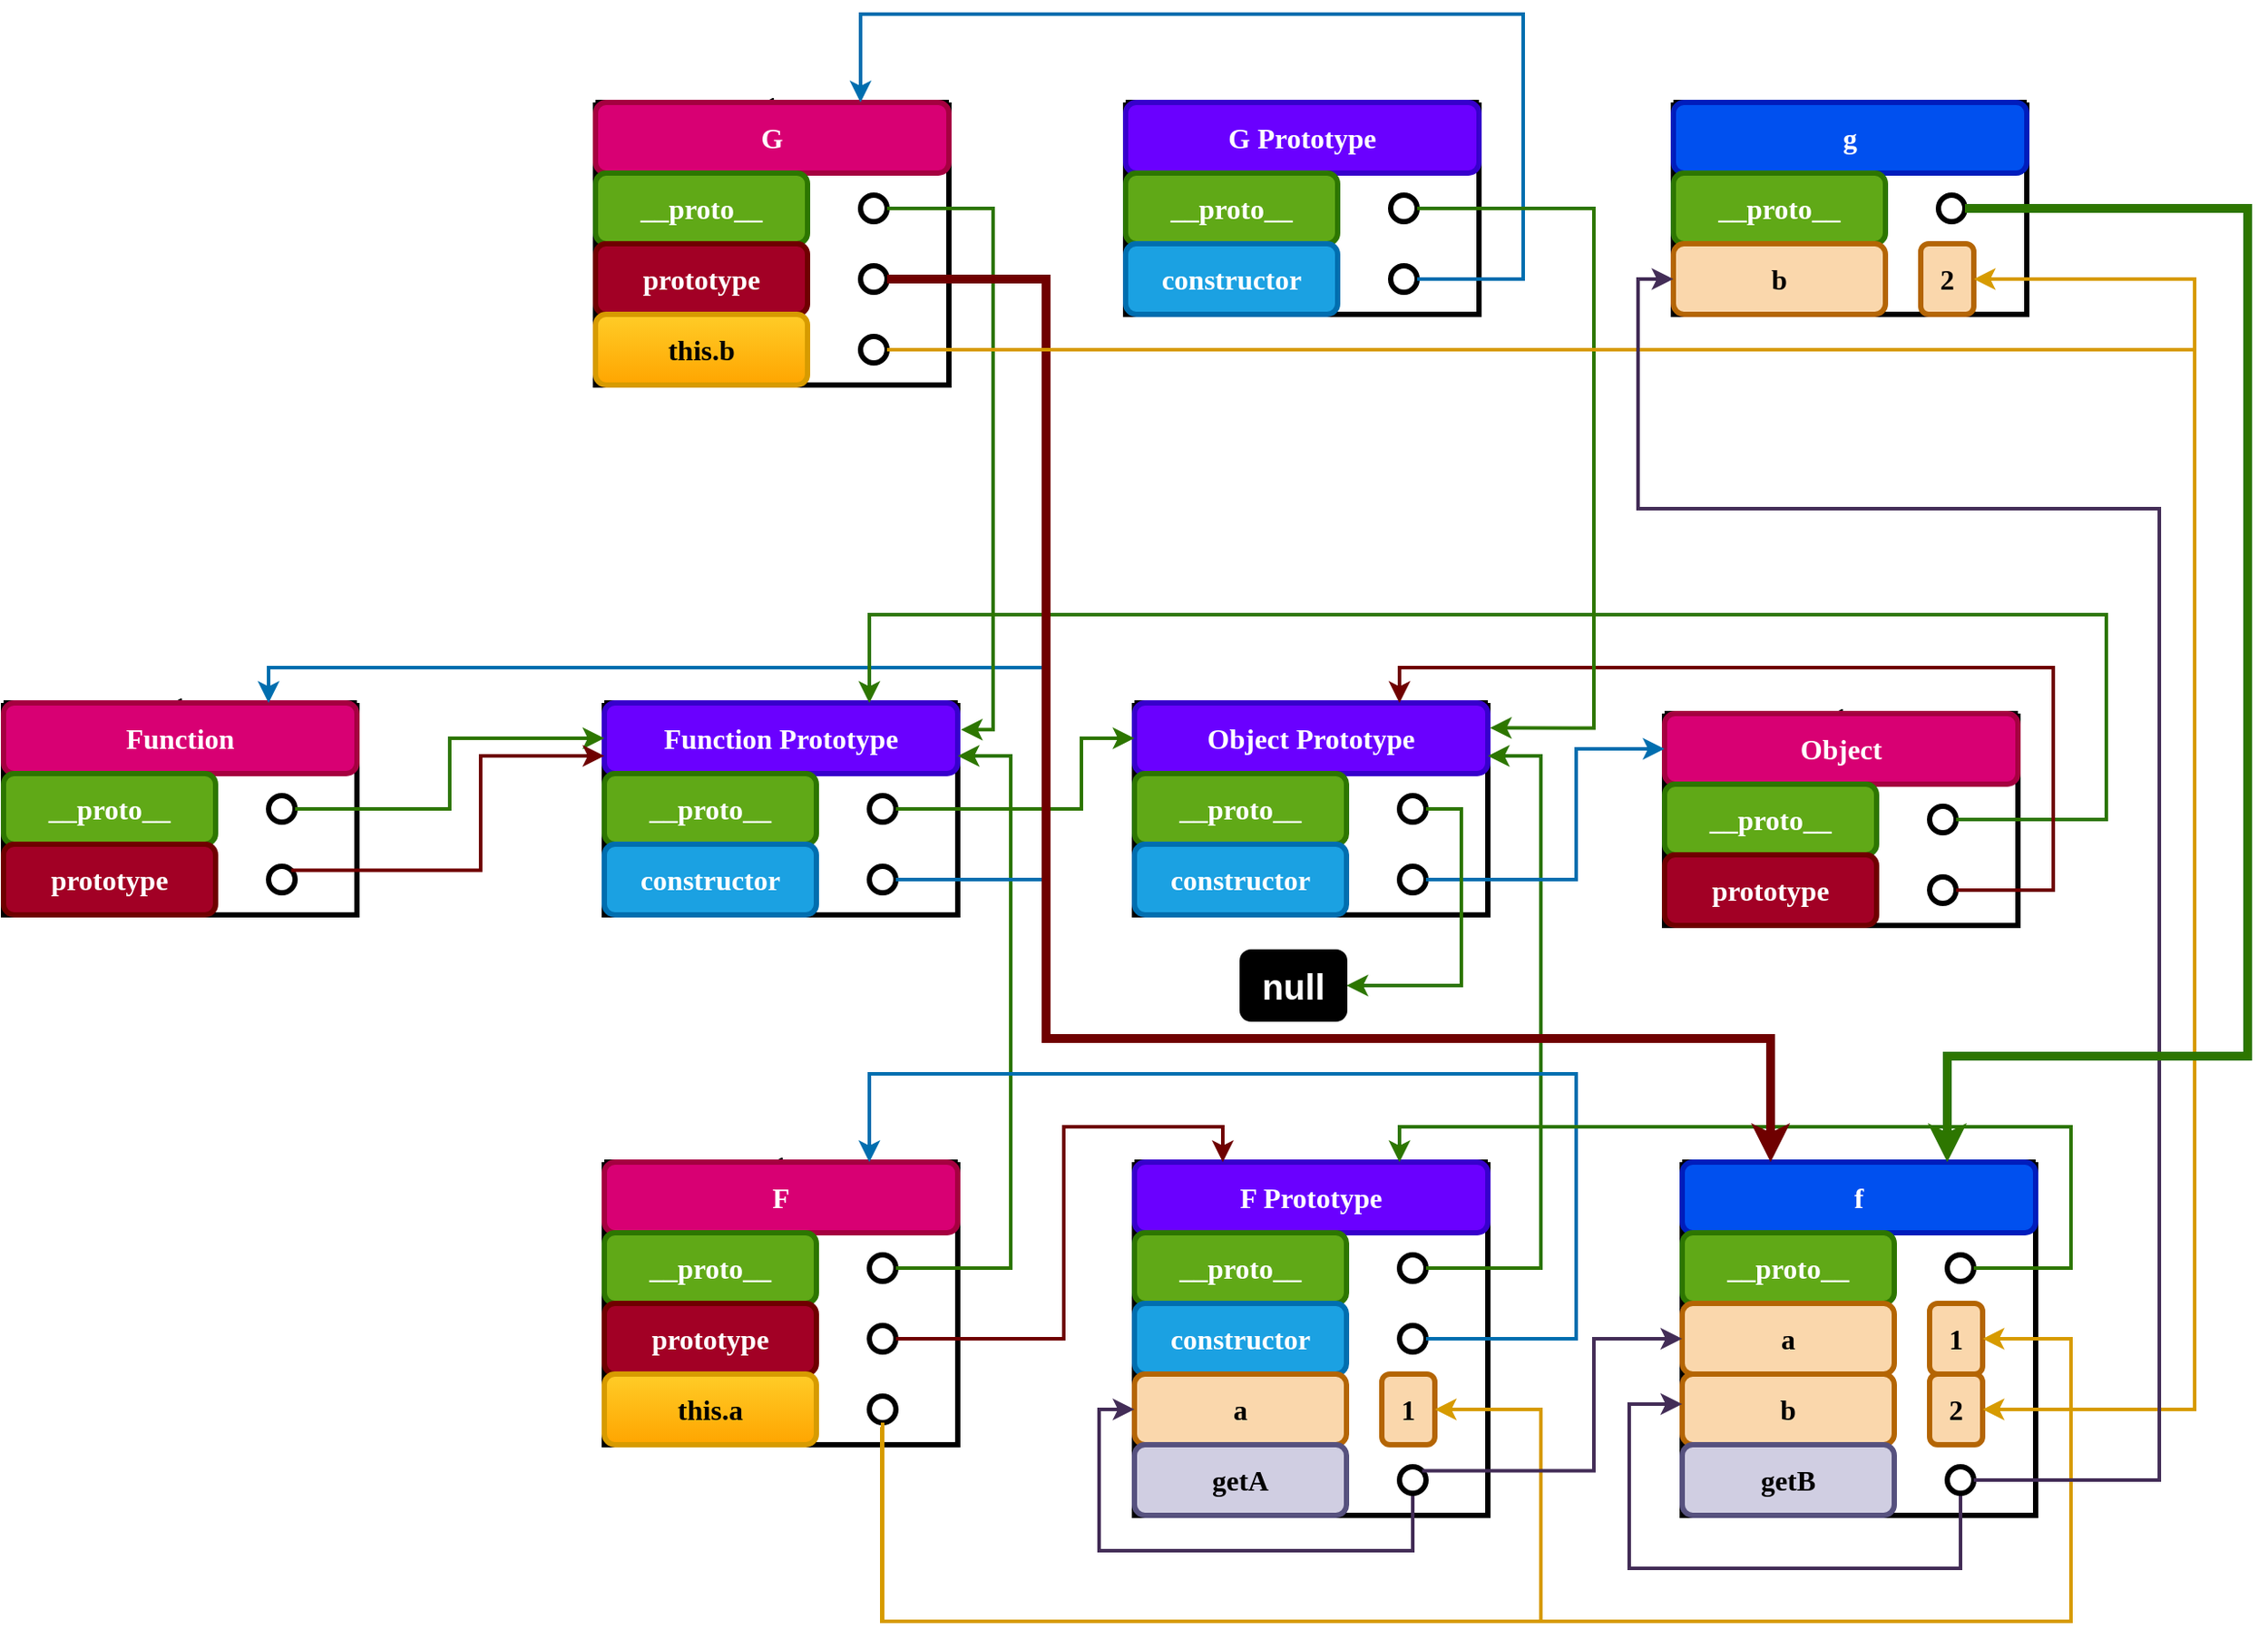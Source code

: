 <mxfile version="20.2.3" type="device"><diagram id="n_WjKd1nnvF8ycyUarN4" name="第 1 页"><mxGraphModel dx="2238" dy="2251" grid="1" gridSize="10" guides="1" tooltips="1" connect="1" arrows="1" fold="1" page="1" pageScale="1" pageWidth="827" pageHeight="1169" math="0" shadow="0"><root><mxCell id="0"/><mxCell id="1" parent="0"/><mxCell id="E_e8ciNf-8oZxSXFVlRb-131" value="" style="swimlane;startSize=0;fontFamily=Lucida Console;fontSize=11;fontColor=default;strokeWidth=3;" parent="1" vertex="1"><mxGeometry x="950" y="-390" width="200" height="200" as="geometry"/></mxCell><mxCell id="E_e8ciNf-8oZxSXFVlRb-132" value="F Prototype" style="rounded=1;whiteSpace=wrap;html=1;fontFamily=Lucida Console;fontSize=16;fontColor=#ffffff;strokeWidth=3;fillColor=#6a00ff;strokeColor=#3700CC;fontStyle=1" parent="E_e8ciNf-8oZxSXFVlRb-131" vertex="1"><mxGeometry width="200" height="40" as="geometry"/></mxCell><mxCell id="E_e8ciNf-8oZxSXFVlRb-133" value="__proto__" style="rounded=1;whiteSpace=wrap;html=1;fontFamily=Lucida Console;fontSize=16;fontColor=#ffffff;strokeWidth=3;fillColor=#60a917;strokeColor=#2D7600;fontStyle=1" parent="E_e8ciNf-8oZxSXFVlRb-131" vertex="1"><mxGeometry y="40" width="120" height="40" as="geometry"/></mxCell><mxCell id="E_e8ciNf-8oZxSXFVlRb-136" value="constructor" style="rounded=1;whiteSpace=wrap;html=1;fontFamily=Lucida Console;fontSize=16;fontColor=#ffffff;strokeWidth=3;fillColor=#1ba1e2;strokeColor=#006EAF;fontStyle=1" parent="E_e8ciNf-8oZxSXFVlRb-131" vertex="1"><mxGeometry y="80" width="120" height="40" as="geometry"/></mxCell><mxCell id="E_e8ciNf-8oZxSXFVlRb-145" value="" style="ellipse;whiteSpace=wrap;html=1;aspect=fixed;fontFamily=Lucida Console;fontSize=16;fontColor=default;strokeWidth=3;" parent="E_e8ciNf-8oZxSXFVlRb-131" vertex="1"><mxGeometry x="150" y="52.5" width="15" height="15" as="geometry"/></mxCell><mxCell id="E_e8ciNf-8oZxSXFVlRb-146" value="" style="ellipse;whiteSpace=wrap;html=1;aspect=fixed;fontFamily=Lucida Console;fontSize=16;fontColor=default;strokeWidth=3;" parent="E_e8ciNf-8oZxSXFVlRb-131" vertex="1"><mxGeometry x="150" y="92.5" width="15" height="15" as="geometry"/></mxCell><mxCell id="E_e8ciNf-8oZxSXFVlRb-147" value="a" style="rounded=1;whiteSpace=wrap;html=1;fontFamily=Lucida Console;fontSize=16;strokeWidth=3;fillColor=#fad7ac;strokeColor=#b46504;fontStyle=1" parent="E_e8ciNf-8oZxSXFVlRb-131" vertex="1"><mxGeometry y="120" width="120" height="40" as="geometry"/></mxCell><mxCell id="E_e8ciNf-8oZxSXFVlRb-148" value="getA" style="rounded=1;whiteSpace=wrap;html=1;fontFamily=Lucida Console;fontSize=16;strokeWidth=3;fillColor=#d0cee2;strokeColor=#56517e;fontStyle=1" parent="E_e8ciNf-8oZxSXFVlRb-131" vertex="1"><mxGeometry y="160" width="120" height="40" as="geometry"/></mxCell><mxCell id="KfrmoGouHMxt3La75LfW-111" style="edgeStyle=orthogonalEdgeStyle;rounded=0;orthogonalLoop=1;jettySize=auto;html=1;exitX=0.5;exitY=1;exitDx=0;exitDy=0;entryX=0;entryY=0.5;entryDx=0;entryDy=0;fontSize=20;fontColor=#FFFFFF;strokeWidth=2;fillColor=#76608a;strokeColor=#432D57;" edge="1" parent="E_e8ciNf-8oZxSXFVlRb-131" source="KfrmoGouHMxt3La75LfW-4" target="E_e8ciNf-8oZxSXFVlRb-147"><mxGeometry relative="1" as="geometry"><Array as="points"><mxPoint x="158" y="220"/><mxPoint x="-20" y="220"/><mxPoint x="-20" y="140"/></Array></mxGeometry></mxCell><mxCell id="KfrmoGouHMxt3La75LfW-4" value="" style="ellipse;whiteSpace=wrap;html=1;aspect=fixed;fontFamily=Lucida Console;fontSize=16;fontColor=default;strokeWidth=3;" vertex="1" parent="E_e8ciNf-8oZxSXFVlRb-131"><mxGeometry x="150" y="172.5" width="15" height="15" as="geometry"/></mxCell><mxCell id="KfrmoGouHMxt3La75LfW-6" value="1" style="rounded=1;whiteSpace=wrap;html=1;fontFamily=Lucida Console;fontSize=16;strokeWidth=3;fillColor=#fad7ac;strokeColor=#b46504;fontStyle=1" vertex="1" parent="E_e8ciNf-8oZxSXFVlRb-131"><mxGeometry x="140" y="120" width="30" height="40" as="geometry"/></mxCell><mxCell id="E_e8ciNf-8oZxSXFVlRb-187" value="1" style="swimlane;startSize=0;fontFamily=Lucida Console;fontSize=11;fontColor=default;strokeWidth=3;" parent="1" vertex="1"><mxGeometry x="650" y="-390" width="200" height="160" as="geometry"/></mxCell><mxCell id="E_e8ciNf-8oZxSXFVlRb-188" value="F" style="rounded=1;whiteSpace=wrap;html=1;fontFamily=Lucida Console;fontSize=16;fontColor=#ffffff;strokeWidth=3;fillColor=#d80073;strokeColor=#A50040;fontStyle=1" parent="E_e8ciNf-8oZxSXFVlRb-187" vertex="1"><mxGeometry width="200" height="40" as="geometry"/></mxCell><mxCell id="E_e8ciNf-8oZxSXFVlRb-189" value="__proto__" style="rounded=1;whiteSpace=wrap;html=1;fontFamily=Lucida Console;fontSize=16;fontColor=#ffffff;strokeWidth=3;fillColor=#60a917;strokeColor=#2D7600;fontStyle=1" parent="E_e8ciNf-8oZxSXFVlRb-187" vertex="1"><mxGeometry y="40" width="120" height="40" as="geometry"/></mxCell><mxCell id="E_e8ciNf-8oZxSXFVlRb-190" value="prototype" style="rounded=1;whiteSpace=wrap;html=1;fontFamily=Lucida Console;fontSize=16;fontColor=#ffffff;strokeWidth=3;fillColor=#a20025;strokeColor=#6F0000;fontStyle=1" parent="E_e8ciNf-8oZxSXFVlRb-187" vertex="1"><mxGeometry y="80" width="120" height="40" as="geometry"/></mxCell><mxCell id="E_e8ciNf-8oZxSXFVlRb-191" value="" style="ellipse;whiteSpace=wrap;html=1;aspect=fixed;fontFamily=Lucida Console;fontSize=16;fontColor=default;strokeWidth=3;" parent="E_e8ciNf-8oZxSXFVlRb-187" vertex="1"><mxGeometry x="150" y="52.5" width="15" height="15" as="geometry"/></mxCell><mxCell id="E_e8ciNf-8oZxSXFVlRb-192" value="" style="ellipse;whiteSpace=wrap;html=1;aspect=fixed;fontFamily=Lucida Console;fontSize=16;fontColor=default;strokeWidth=3;" parent="E_e8ciNf-8oZxSXFVlRb-187" vertex="1"><mxGeometry x="150" y="92.5" width="15" height="15" as="geometry"/></mxCell><mxCell id="KfrmoGouHMxt3La75LfW-1" value="this.a" style="rounded=1;whiteSpace=wrap;html=1;fontFamily=Lucida Console;fontSize=16;strokeWidth=3;fillColor=#ffcd28;strokeColor=#d79b00;fontStyle=1;gradientColor=#ffa500;" vertex="1" parent="E_e8ciNf-8oZxSXFVlRb-187"><mxGeometry y="120" width="120" height="40" as="geometry"/></mxCell><mxCell id="KfrmoGouHMxt3La75LfW-5" value="" style="ellipse;whiteSpace=wrap;html=1;aspect=fixed;fontFamily=Lucida Console;fontSize=16;fontColor=default;strokeWidth=3;" vertex="1" parent="E_e8ciNf-8oZxSXFVlRb-187"><mxGeometry x="150" y="132.5" width="15" height="15" as="geometry"/></mxCell><mxCell id="E_e8ciNf-8oZxSXFVlRb-193" value="" style="swimlane;startSize=0;fontFamily=Lucida Console;fontSize=11;fontColor=default;strokeWidth=3;" parent="1" vertex="1"><mxGeometry x="1260" y="-390" width="200" height="200" as="geometry"/></mxCell><mxCell id="E_e8ciNf-8oZxSXFVlRb-194" value="f" style="rounded=1;whiteSpace=wrap;html=1;fontFamily=Lucida Console;fontSize=16;fontColor=#ffffff;strokeWidth=3;fillColor=#0050ef;strokeColor=#001DBC;fontStyle=1" parent="E_e8ciNf-8oZxSXFVlRb-193" vertex="1"><mxGeometry width="200" height="40" as="geometry"/></mxCell><mxCell id="E_e8ciNf-8oZxSXFVlRb-195" value="__proto__" style="rounded=1;whiteSpace=wrap;html=1;fontFamily=Lucida Console;fontSize=16;fontColor=#ffffff;strokeWidth=3;fillColor=#60a917;strokeColor=#2D7600;fontStyle=1" parent="E_e8ciNf-8oZxSXFVlRb-193" vertex="1"><mxGeometry y="40" width="120" height="40" as="geometry"/></mxCell><mxCell id="E_e8ciNf-8oZxSXFVlRb-197" value="" style="ellipse;whiteSpace=wrap;html=1;aspect=fixed;fontFamily=Lucida Console;fontSize=16;fontColor=default;strokeWidth=3;" parent="E_e8ciNf-8oZxSXFVlRb-193" vertex="1"><mxGeometry x="150" y="52.5" width="15" height="15" as="geometry"/></mxCell><mxCell id="KfrmoGouHMxt3La75LfW-8" value="a" style="rounded=1;whiteSpace=wrap;html=1;fontFamily=Lucida Console;fontSize=16;strokeWidth=3;fillColor=#fad7ac;strokeColor=#b46504;fontStyle=1" vertex="1" parent="E_e8ciNf-8oZxSXFVlRb-193"><mxGeometry y="80" width="120" height="40" as="geometry"/></mxCell><mxCell id="KfrmoGouHMxt3La75LfW-9" value="1" style="rounded=1;whiteSpace=wrap;html=1;fontFamily=Lucida Console;fontSize=16;strokeWidth=3;fillColor=#fad7ac;strokeColor=#b46504;fontStyle=1" vertex="1" parent="E_e8ciNf-8oZxSXFVlRb-193"><mxGeometry x="140" y="80" width="30" height="40" as="geometry"/></mxCell><mxCell id="KfrmoGouHMxt3La75LfW-127" value="b" style="rounded=1;whiteSpace=wrap;html=1;fontFamily=Lucida Console;fontSize=16;strokeWidth=3;fillColor=#fad7ac;strokeColor=#b46504;fontStyle=1" vertex="1" parent="E_e8ciNf-8oZxSXFVlRb-193"><mxGeometry y="120" width="120" height="40" as="geometry"/></mxCell><mxCell id="KfrmoGouHMxt3La75LfW-128" value="getB" style="rounded=1;whiteSpace=wrap;html=1;fontFamily=Lucida Console;fontSize=16;strokeWidth=3;fillColor=#d0cee2;strokeColor=#56517e;fontStyle=1" vertex="1" parent="E_e8ciNf-8oZxSXFVlRb-193"><mxGeometry y="160" width="120" height="40" as="geometry"/></mxCell><mxCell id="KfrmoGouHMxt3La75LfW-133" style="edgeStyle=orthogonalEdgeStyle;rounded=0;orthogonalLoop=1;jettySize=auto;html=1;exitX=0.5;exitY=1;exitDx=0;exitDy=0;entryX=0;entryY=0.685;entryDx=0;entryDy=0;entryPerimeter=0;fontSize=20;fontColor=#FFFFFF;strokeWidth=2;strokeColor=#432D57;fillColor=#76608a;" edge="1" parent="E_e8ciNf-8oZxSXFVlRb-193" source="KfrmoGouHMxt3La75LfW-129" target="E_e8ciNf-8oZxSXFVlRb-193"><mxGeometry relative="1" as="geometry"><Array as="points"><mxPoint x="158" y="230"/><mxPoint x="-30" y="230"/><mxPoint x="-30" y="137"/></Array></mxGeometry></mxCell><mxCell id="KfrmoGouHMxt3La75LfW-129" value="" style="ellipse;whiteSpace=wrap;html=1;aspect=fixed;fontFamily=Lucida Console;fontSize=16;fontColor=default;strokeWidth=3;" vertex="1" parent="E_e8ciNf-8oZxSXFVlRb-193"><mxGeometry x="150" y="172.5" width="15" height="15" as="geometry"/></mxCell><mxCell id="KfrmoGouHMxt3La75LfW-130" value="2" style="rounded=1;whiteSpace=wrap;html=1;fontFamily=Lucida Console;fontSize=16;strokeWidth=3;fillColor=#fad7ac;strokeColor=#b46504;fontStyle=1" vertex="1" parent="E_e8ciNf-8oZxSXFVlRb-193"><mxGeometry x="140" y="120" width="30" height="40" as="geometry"/></mxCell><mxCell id="KfrmoGouHMxt3La75LfW-7" style="edgeStyle=orthogonalEdgeStyle;rounded=0;orthogonalLoop=1;jettySize=auto;html=1;entryX=1;entryY=0.5;entryDx=0;entryDy=0;strokeWidth=2;fillColor=#ffcd28;gradientColor=#ffa500;strokeColor=#d79b00;" edge="1" parent="1" target="KfrmoGouHMxt3La75LfW-6"><mxGeometry relative="1" as="geometry"><mxPoint x="807" y="-240" as="sourcePoint"/><Array as="points"><mxPoint x="807" y="-130"/><mxPoint x="1180" y="-130"/><mxPoint x="1180" y="-250"/></Array></mxGeometry></mxCell><mxCell id="KfrmoGouHMxt3La75LfW-11" style="edgeStyle=orthogonalEdgeStyle;rounded=0;orthogonalLoop=1;jettySize=auto;html=1;exitX=0.5;exitY=1;exitDx=0;exitDy=0;entryX=1;entryY=0.5;entryDx=0;entryDy=0;strokeWidth=2;strokeColor=#d79b00;fillColor=#ffcd28;gradientColor=#ffa500;" edge="1" parent="1" source="KfrmoGouHMxt3La75LfW-5" target="KfrmoGouHMxt3La75LfW-9"><mxGeometry relative="1" as="geometry"><Array as="points"><mxPoint x="808" y="-130"/><mxPoint x="1480" y="-130"/><mxPoint x="1480" y="-290"/></Array></mxGeometry></mxCell><mxCell id="KfrmoGouHMxt3La75LfW-13" value="" style="swimlane;startSize=0;fontFamily=Lucida Console;fontSize=11;fontColor=default;strokeWidth=3;" vertex="1" parent="1"><mxGeometry x="950" y="-650" width="200" height="120" as="geometry"/></mxCell><mxCell id="KfrmoGouHMxt3La75LfW-14" value="Object Prototype" style="rounded=1;whiteSpace=wrap;html=1;fontFamily=Lucida Console;fontSize=16;fontColor=#ffffff;strokeWidth=3;fillColor=#6a00ff;strokeColor=#3700CC;fontStyle=1" vertex="1" parent="KfrmoGouHMxt3La75LfW-13"><mxGeometry width="200" height="40" as="geometry"/></mxCell><mxCell id="KfrmoGouHMxt3La75LfW-15" value="__proto__" style="rounded=1;whiteSpace=wrap;html=1;fontFamily=Lucida Console;fontSize=16;fontColor=#ffffff;strokeWidth=3;fillColor=#60a917;strokeColor=#2D7600;fontStyle=1" vertex="1" parent="KfrmoGouHMxt3La75LfW-13"><mxGeometry y="40" width="120" height="40" as="geometry"/></mxCell><mxCell id="KfrmoGouHMxt3La75LfW-16" value="constructor" style="rounded=1;whiteSpace=wrap;html=1;fontFamily=Lucida Console;fontSize=16;fontColor=#ffffff;strokeWidth=3;fillColor=#1ba1e2;strokeColor=#006EAF;fontStyle=1" vertex="1" parent="KfrmoGouHMxt3La75LfW-13"><mxGeometry y="80" width="120" height="40" as="geometry"/></mxCell><mxCell id="KfrmoGouHMxt3La75LfW-17" value="" style="ellipse;whiteSpace=wrap;html=1;aspect=fixed;fontFamily=Lucida Console;fontSize=16;fontColor=default;strokeWidth=3;" vertex="1" parent="KfrmoGouHMxt3La75LfW-13"><mxGeometry x="150" y="52.5" width="15" height="15" as="geometry"/></mxCell><mxCell id="KfrmoGouHMxt3La75LfW-18" value="" style="ellipse;whiteSpace=wrap;html=1;aspect=fixed;fontFamily=Lucida Console;fontSize=16;fontColor=default;strokeWidth=3;" vertex="1" parent="KfrmoGouHMxt3La75LfW-13"><mxGeometry x="150" y="92.5" width="15" height="15" as="geometry"/></mxCell><mxCell id="KfrmoGouHMxt3La75LfW-39" value="" style="swimlane;startSize=0;fontFamily=Lucida Console;fontSize=11;fontColor=default;strokeWidth=3;" vertex="1" parent="1"><mxGeometry x="650" y="-650" width="200" height="120" as="geometry"/></mxCell><mxCell id="KfrmoGouHMxt3La75LfW-40" value="Function Prototype" style="rounded=1;whiteSpace=wrap;html=1;fontFamily=Lucida Console;fontSize=16;fontColor=#ffffff;strokeWidth=3;fillColor=#6a00ff;strokeColor=#3700CC;fontStyle=1" vertex="1" parent="KfrmoGouHMxt3La75LfW-39"><mxGeometry width="200" height="40" as="geometry"/></mxCell><mxCell id="KfrmoGouHMxt3La75LfW-41" value="__proto__" style="rounded=1;whiteSpace=wrap;html=1;fontFamily=Lucida Console;fontSize=16;fontColor=#ffffff;strokeWidth=3;fillColor=#60a917;strokeColor=#2D7600;fontStyle=1" vertex="1" parent="KfrmoGouHMxt3La75LfW-39"><mxGeometry y="40" width="120" height="40" as="geometry"/></mxCell><mxCell id="KfrmoGouHMxt3La75LfW-42" value="constructor" style="rounded=1;whiteSpace=wrap;html=1;fontFamily=Lucida Console;fontSize=16;fontColor=#ffffff;strokeWidth=3;fillColor=#1ba1e2;strokeColor=#006EAF;fontStyle=1" vertex="1" parent="KfrmoGouHMxt3La75LfW-39"><mxGeometry y="80" width="120" height="40" as="geometry"/></mxCell><mxCell id="KfrmoGouHMxt3La75LfW-43" value="" style="ellipse;whiteSpace=wrap;html=1;aspect=fixed;fontFamily=Lucida Console;fontSize=16;fontColor=default;strokeWidth=3;" vertex="1" parent="KfrmoGouHMxt3La75LfW-39"><mxGeometry x="150" y="52.5" width="15" height="15" as="geometry"/></mxCell><mxCell id="KfrmoGouHMxt3La75LfW-44" value="" style="ellipse;whiteSpace=wrap;html=1;aspect=fixed;fontFamily=Lucida Console;fontSize=16;fontColor=default;strokeWidth=3;" vertex="1" parent="KfrmoGouHMxt3La75LfW-39"><mxGeometry x="150" y="92.5" width="15" height="15" as="geometry"/></mxCell><mxCell id="KfrmoGouHMxt3La75LfW-51" style="edgeStyle=orthogonalEdgeStyle;rounded=0;orthogonalLoop=1;jettySize=auto;html=1;exitX=1;exitY=0.5;exitDx=0;exitDy=0;strokeWidth=2;entryX=1;entryY=0.25;entryDx=0;entryDy=0;fillColor=#60a917;strokeColor=#2D7600;" edge="1" parent="1" source="E_e8ciNf-8oZxSXFVlRb-191" target="KfrmoGouHMxt3La75LfW-39"><mxGeometry relative="1" as="geometry"><mxPoint x="860" y="-610" as="targetPoint"/><Array as="points"><mxPoint x="880" y="-330"/><mxPoint x="880" y="-620"/></Array></mxGeometry></mxCell><mxCell id="KfrmoGouHMxt3La75LfW-52" value="1" style="swimlane;startSize=0;fontFamily=Lucida Console;fontSize=11;fontColor=default;strokeWidth=3;" vertex="1" parent="1"><mxGeometry x="310" y="-650" width="200" height="120" as="geometry"/></mxCell><mxCell id="KfrmoGouHMxt3La75LfW-53" value="Function" style="rounded=1;whiteSpace=wrap;html=1;fontFamily=Lucida Console;fontSize=16;fontColor=#ffffff;strokeWidth=3;fillColor=#d80073;strokeColor=#A50040;fontStyle=1" vertex="1" parent="KfrmoGouHMxt3La75LfW-52"><mxGeometry width="200" height="40" as="geometry"/></mxCell><mxCell id="KfrmoGouHMxt3La75LfW-54" value="__proto__" style="rounded=1;whiteSpace=wrap;html=1;fontFamily=Lucida Console;fontSize=16;fontColor=#ffffff;strokeWidth=3;fillColor=#60a917;strokeColor=#2D7600;fontStyle=1" vertex="1" parent="KfrmoGouHMxt3La75LfW-52"><mxGeometry y="40" width="120" height="40" as="geometry"/></mxCell><mxCell id="KfrmoGouHMxt3La75LfW-55" value="prototype" style="rounded=1;whiteSpace=wrap;html=1;fontFamily=Lucida Console;fontSize=16;fontColor=#ffffff;strokeWidth=3;fillColor=#a20025;strokeColor=#6F0000;fontStyle=1" vertex="1" parent="KfrmoGouHMxt3La75LfW-52"><mxGeometry y="80" width="120" height="40" as="geometry"/></mxCell><mxCell id="KfrmoGouHMxt3La75LfW-56" value="" style="ellipse;whiteSpace=wrap;html=1;aspect=fixed;fontFamily=Lucida Console;fontSize=16;fontColor=default;strokeWidth=3;" vertex="1" parent="KfrmoGouHMxt3La75LfW-52"><mxGeometry x="150" y="52.5" width="15" height="15" as="geometry"/></mxCell><mxCell id="KfrmoGouHMxt3La75LfW-57" value="" style="ellipse;whiteSpace=wrap;html=1;aspect=fixed;fontFamily=Lucida Console;fontSize=16;fontColor=default;strokeWidth=3;" vertex="1" parent="KfrmoGouHMxt3La75LfW-52"><mxGeometry x="150" y="92.5" width="15" height="15" as="geometry"/></mxCell><mxCell id="KfrmoGouHMxt3La75LfW-60" style="edgeStyle=orthogonalEdgeStyle;rounded=0;orthogonalLoop=1;jettySize=auto;html=1;exitX=1;exitY=0.5;exitDx=0;exitDy=0;entryX=0;entryY=0.5;entryDx=0;entryDy=0;strokeWidth=2;fillColor=#60a917;strokeColor=#2D7600;" edge="1" parent="1" source="KfrmoGouHMxt3La75LfW-56" target="KfrmoGouHMxt3La75LfW-40"><mxGeometry relative="1" as="geometry"/></mxCell><mxCell id="KfrmoGouHMxt3La75LfW-61" style="edgeStyle=orthogonalEdgeStyle;rounded=0;orthogonalLoop=1;jettySize=auto;html=1;exitX=1;exitY=0;exitDx=0;exitDy=0;entryX=0;entryY=0.25;entryDx=0;entryDy=0;strokeWidth=2;fillColor=#a20025;strokeColor=#6F0000;" edge="1" parent="1" source="KfrmoGouHMxt3La75LfW-57" target="KfrmoGouHMxt3La75LfW-39"><mxGeometry relative="1" as="geometry"><Array as="points"><mxPoint x="580" y="-555"/><mxPoint x="580" y="-620"/></Array></mxGeometry></mxCell><mxCell id="KfrmoGouHMxt3La75LfW-63" style="edgeStyle=orthogonalEdgeStyle;rounded=0;orthogonalLoop=1;jettySize=auto;html=1;exitX=1;exitY=0.5;exitDx=0;exitDy=0;entryX=0.75;entryY=0;entryDx=0;entryDy=0;strokeWidth=2;fillColor=#1ba1e2;strokeColor=#006EAF;" edge="1" parent="1" source="KfrmoGouHMxt3La75LfW-44" target="KfrmoGouHMxt3La75LfW-53"><mxGeometry relative="1" as="geometry"><Array as="points"><mxPoint x="900" y="-550"/><mxPoint x="900" y="-670"/><mxPoint x="460" y="-670"/></Array></mxGeometry></mxCell><mxCell id="KfrmoGouHMxt3La75LfW-64" style="edgeStyle=orthogonalEdgeStyle;rounded=0;orthogonalLoop=1;jettySize=auto;html=1;exitX=1;exitY=0.5;exitDx=0;exitDy=0;entryX=0;entryY=0.5;entryDx=0;entryDy=0;strokeWidth=2;fillColor=#60a917;strokeColor=#2D7600;" edge="1" parent="1" source="KfrmoGouHMxt3La75LfW-43" target="KfrmoGouHMxt3La75LfW-14"><mxGeometry relative="1" as="geometry"><Array as="points"><mxPoint x="920" y="-590"/><mxPoint x="920" y="-630"/></Array></mxGeometry></mxCell><mxCell id="KfrmoGouHMxt3La75LfW-65" style="edgeStyle=orthogonalEdgeStyle;rounded=0;orthogonalLoop=1;jettySize=auto;html=1;exitX=1;exitY=0.5;exitDx=0;exitDy=0;entryX=0.25;entryY=0;entryDx=0;entryDy=0;strokeWidth=2;strokeColor=#6F0000;fillColor=#a20025;" edge="1" parent="1" source="E_e8ciNf-8oZxSXFVlRb-192" target="E_e8ciNf-8oZxSXFVlRb-132"><mxGeometry relative="1" as="geometry"><Array as="points"><mxPoint x="910" y="-290"/><mxPoint x="910" y="-410"/><mxPoint x="1000" y="-410"/></Array></mxGeometry></mxCell><mxCell id="KfrmoGouHMxt3La75LfW-67" style="edgeStyle=orthogonalEdgeStyle;rounded=0;orthogonalLoop=1;jettySize=auto;html=1;exitX=1;exitY=0.5;exitDx=0;exitDy=0;entryX=1;entryY=0.25;entryDx=0;entryDy=0;strokeWidth=2;strokeColor=#2D7600;fillColor=#60a917;" edge="1" parent="1" source="E_e8ciNf-8oZxSXFVlRb-145" target="KfrmoGouHMxt3La75LfW-13"><mxGeometry relative="1" as="geometry"><Array as="points"><mxPoint x="1180" y="-330"/><mxPoint x="1180" y="-620"/></Array></mxGeometry></mxCell><mxCell id="KfrmoGouHMxt3La75LfW-69" value="1" style="swimlane;startSize=0;fontFamily=Lucida Console;fontSize=11;fontColor=default;strokeWidth=3;" vertex="1" parent="1"><mxGeometry x="1250" y="-644" width="200" height="120" as="geometry"/></mxCell><mxCell id="KfrmoGouHMxt3La75LfW-70" value="Object" style="rounded=1;whiteSpace=wrap;html=1;fontFamily=Lucida Console;fontSize=16;fontColor=#ffffff;strokeWidth=3;fillColor=#d80073;strokeColor=#A50040;fontStyle=1" vertex="1" parent="KfrmoGouHMxt3La75LfW-69"><mxGeometry width="200" height="40" as="geometry"/></mxCell><mxCell id="KfrmoGouHMxt3La75LfW-71" value="__proto__" style="rounded=1;whiteSpace=wrap;html=1;fontFamily=Lucida Console;fontSize=16;fontColor=#ffffff;strokeWidth=3;fillColor=#60a917;strokeColor=#2D7600;fontStyle=1" vertex="1" parent="KfrmoGouHMxt3La75LfW-69"><mxGeometry y="40" width="120" height="40" as="geometry"/></mxCell><mxCell id="KfrmoGouHMxt3La75LfW-72" value="prototype" style="rounded=1;whiteSpace=wrap;html=1;fontFamily=Lucida Console;fontSize=16;fontColor=#ffffff;strokeWidth=3;fillColor=#a20025;strokeColor=#6F0000;fontStyle=1" vertex="1" parent="KfrmoGouHMxt3La75LfW-69"><mxGeometry y="80" width="120" height="40" as="geometry"/></mxCell><mxCell id="KfrmoGouHMxt3La75LfW-73" value="" style="ellipse;whiteSpace=wrap;html=1;aspect=fixed;fontFamily=Lucida Console;fontSize=16;fontColor=default;strokeWidth=3;" vertex="1" parent="KfrmoGouHMxt3La75LfW-69"><mxGeometry x="150" y="52.5" width="15" height="15" as="geometry"/></mxCell><mxCell id="KfrmoGouHMxt3La75LfW-74" value="" style="ellipse;whiteSpace=wrap;html=1;aspect=fixed;fontFamily=Lucida Console;fontSize=16;fontColor=default;strokeWidth=3;" vertex="1" parent="KfrmoGouHMxt3La75LfW-69"><mxGeometry x="150" y="92.5" width="15" height="15" as="geometry"/></mxCell><mxCell id="KfrmoGouHMxt3La75LfW-78" style="edgeStyle=orthogonalEdgeStyle;rounded=0;orthogonalLoop=1;jettySize=auto;html=1;exitX=1;exitY=0.5;exitDx=0;exitDy=0;entryX=0.75;entryY=0;entryDx=0;entryDy=0;strokeWidth=2;strokeColor=#2D7600;fillColor=#60a917;" edge="1" parent="1" source="KfrmoGouHMxt3La75LfW-73" target="KfrmoGouHMxt3La75LfW-40"><mxGeometry relative="1" as="geometry"><Array as="points"><mxPoint x="1500" y="-584"/><mxPoint x="1500" y="-700"/><mxPoint x="800" y="-700"/></Array></mxGeometry></mxCell><mxCell id="KfrmoGouHMxt3La75LfW-79" style="edgeStyle=orthogonalEdgeStyle;rounded=0;orthogonalLoop=1;jettySize=auto;html=1;exitX=1;exitY=0.5;exitDx=0;exitDy=0;entryX=0.75;entryY=0;entryDx=0;entryDy=0;strokeWidth=2;strokeColor=#6F0000;fillColor=#a20025;" edge="1" parent="1" source="KfrmoGouHMxt3La75LfW-74" target="KfrmoGouHMxt3La75LfW-14"><mxGeometry relative="1" as="geometry"><Array as="points"><mxPoint x="1470" y="-544"/><mxPoint x="1470" y="-670"/><mxPoint x="1100" y="-670"/></Array></mxGeometry></mxCell><mxCell id="KfrmoGouHMxt3La75LfW-80" style="edgeStyle=orthogonalEdgeStyle;rounded=0;orthogonalLoop=1;jettySize=auto;html=1;exitX=1;exitY=0.5;exitDx=0;exitDy=0;entryX=0.75;entryY=0;entryDx=0;entryDy=0;strokeWidth=2;fillColor=#1ba1e2;strokeColor=#006EAF;" edge="1" parent="1" source="E_e8ciNf-8oZxSXFVlRb-146" target="E_e8ciNf-8oZxSXFVlRb-188"><mxGeometry relative="1" as="geometry"><Array as="points"><mxPoint x="1200" y="-290"/><mxPoint x="1200" y="-440"/><mxPoint x="800" y="-440"/></Array></mxGeometry></mxCell><mxCell id="KfrmoGouHMxt3La75LfW-81" style="edgeStyle=orthogonalEdgeStyle;rounded=0;orthogonalLoop=1;jettySize=auto;html=1;exitX=1;exitY=0.5;exitDx=0;exitDy=0;entryX=0;entryY=0.5;entryDx=0;entryDy=0;strokeWidth=2;strokeColor=#006EAF;fillColor=#1ba1e2;" edge="1" parent="1" source="KfrmoGouHMxt3La75LfW-18" target="KfrmoGouHMxt3La75LfW-70"><mxGeometry relative="1" as="geometry"><Array as="points"><mxPoint x="1200" y="-550"/><mxPoint x="1200" y="-624"/></Array></mxGeometry></mxCell><mxCell id="KfrmoGouHMxt3La75LfW-82" value="null" style="rounded=1;whiteSpace=wrap;html=1;fillColor=#000000;fontColor=#FFFFFF;fontSize=20;fontStyle=1" vertex="1" parent="1"><mxGeometry x="1010" y="-510" width="60" height="40" as="geometry"/></mxCell><mxCell id="KfrmoGouHMxt3La75LfW-84" style="edgeStyle=orthogonalEdgeStyle;rounded=0;orthogonalLoop=1;jettySize=auto;html=1;exitX=1;exitY=0.5;exitDx=0;exitDy=0;entryX=1;entryY=0.5;entryDx=0;entryDy=0;fontSize=11;fontColor=default;strokeWidth=2;strokeColor=#2D7600;fillColor=#60a917;" edge="1" parent="1" source="KfrmoGouHMxt3La75LfW-17" target="KfrmoGouHMxt3La75LfW-82"><mxGeometry relative="1" as="geometry"/></mxCell><mxCell id="KfrmoGouHMxt3La75LfW-86" value="1" style="swimlane;startSize=0;fontFamily=Lucida Console;fontSize=11;fontColor=default;strokeWidth=3;" vertex="1" parent="1"><mxGeometry x="645" y="-990" width="200" height="160" as="geometry"/></mxCell><mxCell id="KfrmoGouHMxt3La75LfW-87" value="G" style="rounded=1;whiteSpace=wrap;html=1;fontFamily=Lucida Console;fontSize=16;fontColor=#ffffff;strokeWidth=3;fillColor=#d80073;strokeColor=#A50040;fontStyle=1" vertex="1" parent="KfrmoGouHMxt3La75LfW-86"><mxGeometry width="200" height="40" as="geometry"/></mxCell><mxCell id="KfrmoGouHMxt3La75LfW-88" value="__proto__" style="rounded=1;whiteSpace=wrap;html=1;fontFamily=Lucida Console;fontSize=16;fontColor=#ffffff;strokeWidth=3;fillColor=#60a917;strokeColor=#2D7600;fontStyle=1" vertex="1" parent="KfrmoGouHMxt3La75LfW-86"><mxGeometry y="40" width="120" height="40" as="geometry"/></mxCell><mxCell id="KfrmoGouHMxt3La75LfW-89" value="prototype" style="rounded=1;whiteSpace=wrap;html=1;fontFamily=Lucida Console;fontSize=16;fontColor=#ffffff;strokeWidth=3;fillColor=#a20025;strokeColor=#6F0000;fontStyle=1" vertex="1" parent="KfrmoGouHMxt3La75LfW-86"><mxGeometry y="80" width="120" height="40" as="geometry"/></mxCell><mxCell id="KfrmoGouHMxt3La75LfW-90" value="" style="ellipse;whiteSpace=wrap;html=1;aspect=fixed;fontFamily=Lucida Console;fontSize=16;fontColor=default;strokeWidth=3;" vertex="1" parent="KfrmoGouHMxt3La75LfW-86"><mxGeometry x="150" y="52.5" width="15" height="15" as="geometry"/></mxCell><mxCell id="KfrmoGouHMxt3La75LfW-91" value="" style="ellipse;whiteSpace=wrap;html=1;aspect=fixed;fontFamily=Lucida Console;fontSize=16;fontColor=default;strokeWidth=3;" vertex="1" parent="KfrmoGouHMxt3La75LfW-86"><mxGeometry x="150" y="92.5" width="15" height="15" as="geometry"/></mxCell><mxCell id="KfrmoGouHMxt3La75LfW-92" value="this.b" style="rounded=1;whiteSpace=wrap;html=1;fontFamily=Lucida Console;fontSize=16;strokeWidth=3;fillColor=#ffcd28;strokeColor=#d79b00;fontStyle=1;gradientColor=#ffa500;" vertex="1" parent="KfrmoGouHMxt3La75LfW-86"><mxGeometry y="120" width="120" height="40" as="geometry"/></mxCell><mxCell id="KfrmoGouHMxt3La75LfW-93" value="" style="ellipse;whiteSpace=wrap;html=1;aspect=fixed;fontFamily=Lucida Console;fontSize=16;fontColor=default;strokeWidth=3;" vertex="1" parent="KfrmoGouHMxt3La75LfW-86"><mxGeometry x="150" y="132.5" width="15" height="15" as="geometry"/></mxCell><mxCell id="KfrmoGouHMxt3La75LfW-94" value="" style="swimlane;startSize=0;fontFamily=Lucida Console;fontSize=11;fontColor=default;strokeWidth=3;" vertex="1" parent="1"><mxGeometry x="945" y="-990" width="200" height="120" as="geometry"/></mxCell><mxCell id="KfrmoGouHMxt3La75LfW-95" value="G Prototype" style="rounded=1;whiteSpace=wrap;html=1;fontFamily=Lucida Console;fontSize=16;fontColor=#ffffff;strokeWidth=3;fillColor=#6a00ff;strokeColor=#3700CC;fontStyle=1" vertex="1" parent="KfrmoGouHMxt3La75LfW-94"><mxGeometry width="200" height="40" as="geometry"/></mxCell><mxCell id="KfrmoGouHMxt3La75LfW-96" value="__proto__" style="rounded=1;whiteSpace=wrap;html=1;fontFamily=Lucida Console;fontSize=16;fontColor=#ffffff;strokeWidth=3;fillColor=#60a917;strokeColor=#2D7600;fontStyle=1" vertex="1" parent="KfrmoGouHMxt3La75LfW-94"><mxGeometry y="40" width="120" height="40" as="geometry"/></mxCell><mxCell id="KfrmoGouHMxt3La75LfW-97" value="constructor" style="rounded=1;whiteSpace=wrap;html=1;fontFamily=Lucida Console;fontSize=16;fontColor=#ffffff;strokeWidth=3;fillColor=#1ba1e2;strokeColor=#006EAF;fontStyle=1" vertex="1" parent="KfrmoGouHMxt3La75LfW-94"><mxGeometry y="80" width="120" height="40" as="geometry"/></mxCell><mxCell id="KfrmoGouHMxt3La75LfW-98" value="" style="ellipse;whiteSpace=wrap;html=1;aspect=fixed;fontFamily=Lucida Console;fontSize=16;fontColor=default;strokeWidth=3;" vertex="1" parent="KfrmoGouHMxt3La75LfW-94"><mxGeometry x="150" y="52.5" width="15" height="15" as="geometry"/></mxCell><mxCell id="KfrmoGouHMxt3La75LfW-99" value="" style="ellipse;whiteSpace=wrap;html=1;aspect=fixed;fontFamily=Lucida Console;fontSize=16;fontColor=default;strokeWidth=3;" vertex="1" parent="KfrmoGouHMxt3La75LfW-94"><mxGeometry x="150" y="92.5" width="15" height="15" as="geometry"/></mxCell><mxCell id="KfrmoGouHMxt3La75LfW-104" value="" style="swimlane;startSize=0;fontFamily=Lucida Console;fontSize=11;fontColor=default;strokeWidth=3;" vertex="1" parent="1"><mxGeometry x="1255" y="-990" width="200" height="120" as="geometry"/></mxCell><mxCell id="KfrmoGouHMxt3La75LfW-105" value="g" style="rounded=1;whiteSpace=wrap;html=1;fontFamily=Lucida Console;fontSize=16;fontColor=#ffffff;strokeWidth=3;fillColor=#0050ef;strokeColor=#001DBC;fontStyle=1" vertex="1" parent="KfrmoGouHMxt3La75LfW-104"><mxGeometry width="200" height="40" as="geometry"/></mxCell><mxCell id="KfrmoGouHMxt3La75LfW-106" value="__proto__" style="rounded=1;whiteSpace=wrap;html=1;fontFamily=Lucida Console;fontSize=16;fontColor=#ffffff;strokeWidth=3;fillColor=#60a917;strokeColor=#2D7600;fontStyle=1" vertex="1" parent="KfrmoGouHMxt3La75LfW-104"><mxGeometry y="40" width="120" height="40" as="geometry"/></mxCell><mxCell id="KfrmoGouHMxt3La75LfW-107" value="" style="ellipse;whiteSpace=wrap;html=1;aspect=fixed;fontFamily=Lucida Console;fontSize=16;fontColor=default;strokeWidth=3;" vertex="1" parent="KfrmoGouHMxt3La75LfW-104"><mxGeometry x="150" y="52.5" width="15" height="15" as="geometry"/></mxCell><mxCell id="KfrmoGouHMxt3La75LfW-108" value="b" style="rounded=1;whiteSpace=wrap;html=1;fontFamily=Lucida Console;fontSize=16;strokeWidth=3;fillColor=#fad7ac;strokeColor=#b46504;fontStyle=1" vertex="1" parent="KfrmoGouHMxt3La75LfW-104"><mxGeometry y="80" width="120" height="40" as="geometry"/></mxCell><mxCell id="KfrmoGouHMxt3La75LfW-109" value="2" style="rounded=1;whiteSpace=wrap;html=1;fontFamily=Lucida Console;fontSize=16;strokeWidth=3;fillColor=#fad7ac;strokeColor=#b46504;fontStyle=1" vertex="1" parent="KfrmoGouHMxt3La75LfW-104"><mxGeometry x="140" y="80" width="30" height="40" as="geometry"/></mxCell><mxCell id="KfrmoGouHMxt3La75LfW-119" style="edgeStyle=orthogonalEdgeStyle;rounded=0;orthogonalLoop=1;jettySize=auto;html=1;exitX=1;exitY=0.5;exitDx=0;exitDy=0;entryX=1.009;entryY=0.126;entryDx=0;entryDy=0;entryPerimeter=0;fontSize=11;fontColor=default;strokeWidth=2;strokeColor=#2D7600;fillColor=#60a917;" edge="1" parent="1" source="KfrmoGouHMxt3La75LfW-90" target="KfrmoGouHMxt3La75LfW-39"><mxGeometry relative="1" as="geometry"><Array as="points"><mxPoint x="870" y="-930"/><mxPoint x="870" y="-635"/></Array></mxGeometry></mxCell><mxCell id="KfrmoGouHMxt3La75LfW-120" style="edgeStyle=orthogonalEdgeStyle;rounded=0;orthogonalLoop=1;jettySize=auto;html=1;exitX=1;exitY=0.5;exitDx=0;exitDy=0;entryX=0.75;entryY=0;entryDx=0;entryDy=0;fontSize=11;fontColor=default;strokeWidth=2;strokeColor=#006EAF;fillColor=#1ba1e2;" edge="1" parent="1" source="KfrmoGouHMxt3La75LfW-99" target="KfrmoGouHMxt3La75LfW-87"><mxGeometry relative="1" as="geometry"><Array as="points"><mxPoint x="1170" y="-890"/><mxPoint x="1170" y="-1040"/><mxPoint x="795" y="-1040"/></Array></mxGeometry></mxCell><mxCell id="KfrmoGouHMxt3La75LfW-121" style="edgeStyle=orthogonalEdgeStyle;rounded=0;orthogonalLoop=1;jettySize=auto;html=1;exitX=1;exitY=0.5;exitDx=0;exitDy=0;entryX=1.006;entryY=0.118;entryDx=0;entryDy=0;entryPerimeter=0;fontSize=20;fontColor=#FFFFFF;strokeWidth=2;strokeColor=#2D7600;fillColor=#60a917;" edge="1" parent="1" source="KfrmoGouHMxt3La75LfW-98" target="KfrmoGouHMxt3La75LfW-13"><mxGeometry relative="1" as="geometry"><Array as="points"><mxPoint x="1210" y="-930"/><mxPoint x="1210" y="-636"/></Array></mxGeometry></mxCell><mxCell id="KfrmoGouHMxt3La75LfW-124" style="edgeStyle=orthogonalEdgeStyle;rounded=0;orthogonalLoop=1;jettySize=auto;html=1;exitX=1;exitY=0.5;exitDx=0;exitDy=0;entryX=0.75;entryY=0;entryDx=0;entryDy=0;fontSize=11;fontColor=default;strokeWidth=2;strokeColor=#2D7600;fillColor=#60a917;" edge="1" parent="1" source="E_e8ciNf-8oZxSXFVlRb-197" target="E_e8ciNf-8oZxSXFVlRb-132"><mxGeometry relative="1" as="geometry"><Array as="points"><mxPoint x="1480" y="-330"/><mxPoint x="1480" y="-410"/><mxPoint x="1100" y="-410"/></Array></mxGeometry></mxCell><mxCell id="KfrmoGouHMxt3La75LfW-125" style="edgeStyle=orthogonalEdgeStyle;rounded=0;orthogonalLoop=1;jettySize=auto;html=1;exitX=1;exitY=0.5;exitDx=0;exitDy=0;entryX=0.25;entryY=0;entryDx=0;entryDy=0;fontSize=20;fontColor=#FFFFFF;strokeWidth=5;fillColor=#a20025;strokeColor=#6F0000;" edge="1" parent="1" source="KfrmoGouHMxt3La75LfW-91" target="E_e8ciNf-8oZxSXFVlRb-194"><mxGeometry relative="1" as="geometry"><Array as="points"><mxPoint x="900" y="-890"/><mxPoint x="900" y="-460"/><mxPoint x="1310" y="-460"/></Array></mxGeometry></mxCell><mxCell id="KfrmoGouHMxt3La75LfW-131" style="edgeStyle=orthogonalEdgeStyle;rounded=0;orthogonalLoop=1;jettySize=auto;html=1;exitX=1;exitY=0;exitDx=0;exitDy=0;entryX=0;entryY=0.5;entryDx=0;entryDy=0;fontSize=20;fontColor=#FFFFFF;strokeWidth=2;strokeColor=#432D57;fillColor=#76608a;" edge="1" parent="1" source="KfrmoGouHMxt3La75LfW-4" target="E_e8ciNf-8oZxSXFVlRb-193"><mxGeometry relative="1" as="geometry"><Array as="points"><mxPoint x="1210" y="-215"/><mxPoint x="1210" y="-290"/></Array></mxGeometry></mxCell><mxCell id="KfrmoGouHMxt3La75LfW-136" style="edgeStyle=orthogonalEdgeStyle;rounded=0;orthogonalLoop=1;jettySize=auto;html=1;exitX=1;exitY=0.5;exitDx=0;exitDy=0;entryX=1;entryY=0.5;entryDx=0;entryDy=0;fontSize=11;fontColor=default;strokeWidth=2;strokeColor=#d79b00;fillColor=#ffcd28;gradientColor=#ffa500;" edge="1" parent="1" source="KfrmoGouHMxt3La75LfW-93" target="KfrmoGouHMxt3La75LfW-109"><mxGeometry relative="1" as="geometry"><Array as="points"><mxPoint x="1550" y="-850"/><mxPoint x="1550" y="-890"/></Array></mxGeometry></mxCell><mxCell id="KfrmoGouHMxt3La75LfW-137" style="edgeStyle=orthogonalEdgeStyle;rounded=0;orthogonalLoop=1;jettySize=auto;html=1;exitX=1;exitY=0.5;exitDx=0;exitDy=0;entryX=1;entryY=0.5;entryDx=0;entryDy=0;fontSize=11;fontColor=default;strokeWidth=2;strokeColor=#d79b00;fillColor=#ffcd28;gradientColor=#ffa500;" edge="1" parent="1" source="KfrmoGouHMxt3La75LfW-93" target="KfrmoGouHMxt3La75LfW-130"><mxGeometry relative="1" as="geometry"><Array as="points"><mxPoint x="1550" y="-850"/><mxPoint x="1550" y="-250"/></Array></mxGeometry></mxCell><mxCell id="KfrmoGouHMxt3La75LfW-138" style="edgeStyle=orthogonalEdgeStyle;rounded=0;orthogonalLoop=1;jettySize=auto;html=1;exitX=1;exitY=0.5;exitDx=0;exitDy=0;entryX=0;entryY=0.5;entryDx=0;entryDy=0;fontSize=20;fontColor=#FFFFFF;strokeWidth=2;strokeColor=#432D57;fillColor=#76608a;" edge="1" parent="1" source="KfrmoGouHMxt3La75LfW-129" target="KfrmoGouHMxt3La75LfW-108"><mxGeometry relative="1" as="geometry"><Array as="points"><mxPoint x="1530" y="-210"/><mxPoint x="1530" y="-760"/><mxPoint x="1235" y="-760"/><mxPoint x="1235" y="-890"/></Array></mxGeometry></mxCell><mxCell id="KfrmoGouHMxt3La75LfW-139" style="edgeStyle=orthogonalEdgeStyle;rounded=0;orthogonalLoop=1;jettySize=auto;html=1;exitX=1;exitY=0.5;exitDx=0;exitDy=0;entryX=0.75;entryY=0;entryDx=0;entryDy=0;fontSize=20;fontColor=#FFFFFF;strokeWidth=5;strokeColor=#2D7600;fillColor=#60a917;" edge="1" parent="1" source="KfrmoGouHMxt3La75LfW-107" target="E_e8ciNf-8oZxSXFVlRb-194"><mxGeometry relative="1" as="geometry"><Array as="points"><mxPoint x="1580" y="-930"/><mxPoint x="1580" y="-450"/><mxPoint x="1410" y="-450"/></Array></mxGeometry></mxCell></root></mxGraphModel></diagram></mxfile>